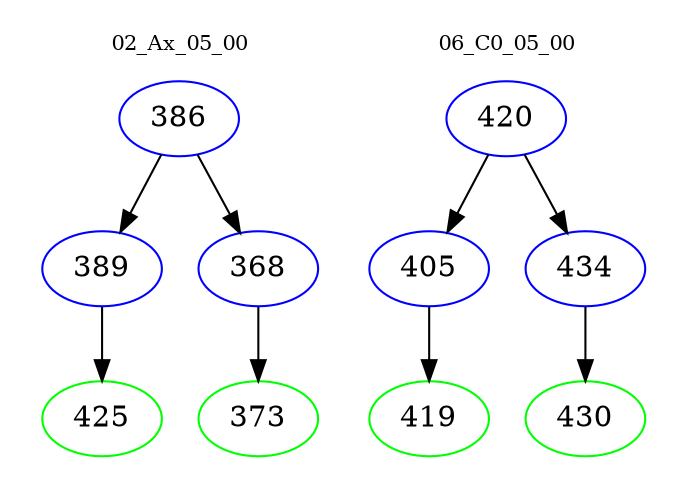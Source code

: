 digraph{
subgraph cluster_0 {
color = white
label = "02_Ax_05_00";
fontsize=10;
T0_386 [label="386", color="blue"]
T0_386 -> T0_389 [color="black"]
T0_389 [label="389", color="blue"]
T0_389 -> T0_425 [color="black"]
T0_425 [label="425", color="green"]
T0_386 -> T0_368 [color="black"]
T0_368 [label="368", color="blue"]
T0_368 -> T0_373 [color="black"]
T0_373 [label="373", color="green"]
}
subgraph cluster_1 {
color = white
label = "06_C0_05_00";
fontsize=10;
T1_420 [label="420", color="blue"]
T1_420 -> T1_405 [color="black"]
T1_405 [label="405", color="blue"]
T1_405 -> T1_419 [color="black"]
T1_419 [label="419", color="green"]
T1_420 -> T1_434 [color="black"]
T1_434 [label="434", color="blue"]
T1_434 -> T1_430 [color="black"]
T1_430 [label="430", color="green"]
}
}
